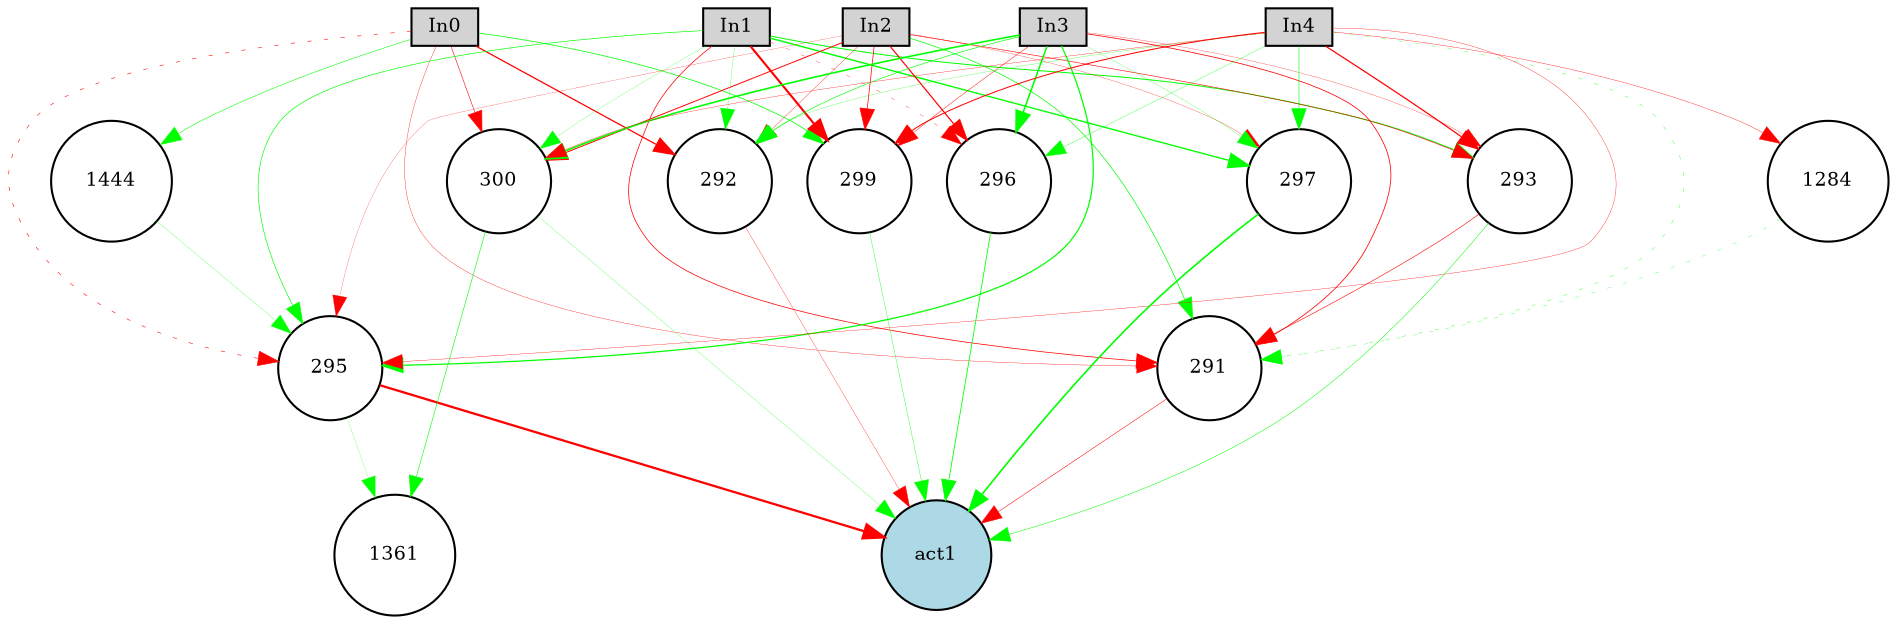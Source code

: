 digraph {
	node [fontsize=9 height=0.2 shape=circle width=0.2]
	In0 [fillcolor=lightgray shape=box style=filled]
	In1 [fillcolor=lightgray shape=box style=filled]
	In2 [fillcolor=lightgray shape=box style=filled]
	In3 [fillcolor=lightgray shape=box style=filled]
	In4 [fillcolor=lightgray shape=box style=filled]
	act1 [fillcolor=lightblue style=filled]
	291 [fillcolor=white style=filled]
	292 [fillcolor=white style=filled]
	293 [fillcolor=white style=filled]
	1444 [fillcolor=white style=filled]
	295 [fillcolor=white style=filled]
	296 [fillcolor=white style=filled]
	297 [fillcolor=white style=filled]
	1284 [fillcolor=white style=filled]
	299 [fillcolor=white style=filled]
	300 [fillcolor=white style=filled]
	In0 -> 291 [color=red penwidth=0.16766363084640418 style=solid]
	In0 -> 292 [color=red penwidth=0.6004359589936346 style=solid]
	In0 -> 295 [color=red penwidth=0.27165066515131275 style=dotted]
	In0 -> 299 [color=green penwidth=0.35931231589681767 style=solid]
	In0 -> 300 [color=red penwidth=0.27166614534253 style=solid]
	In1 -> 291 [color=red penwidth=0.35406075817229465 style=solid]
	In1 -> 292 [color=green penwidth=0.12905566236369398 style=solid]
	In1 -> 293 [color=green penwidth=0.47664907970042414 style=solid]
	In1 -> 295 [color=green penwidth=0.3171371340841126 style=solid]
	In1 -> 296 [color=red penwidth=0.15298755411491094 style=dotted]
	In1 -> 297 [color=green penwidth=0.654419613660575 style=solid]
	In1 -> 299 [color=red penwidth=1.0108418380839275 style=solid]
	In1 -> 300 [color=green penwidth=0.11153938928500179 style=solid]
	In2 -> 291 [color=green penwidth=0.33719935549747804 style=solid]
	In2 -> 292 [color=red penwidth=0.16742995420822632 style=solid]
	In2 -> 293 [color=red penwidth=0.2817993827688928 style=solid]
	In2 -> 295 [color=red penwidth=0.1110682219092853 style=solid]
	In2 -> 296 [color=red penwidth=0.5747495250169294 style=solid]
	In2 -> 297 [color=red penwidth=0.1346555307300426 style=solid]
	In2 -> 299 [color=red penwidth=0.34816016654280857 style=solid]
	In2 -> 300 [color=red penwidth=0.46300722102418734 style=solid]
	In3 -> 291 [color=red penwidth=0.3726258857121587 style=solid]
	In3 -> 292 [color=green penwidth=0.3055566739374583 style=solid]
	In3 -> 293 [color=red penwidth=0.1353937129305783 style=solid]
	In3 -> 295 [color=green penwidth=0.5923069854151729 style=solid]
	In3 -> 296 [color=green penwidth=0.7340217281783447 style=solid]
	In3 -> 297 [color=green penwidth=0.1252913834047836 style=solid]
	In3 -> 299 [color=red penwidth=0.21832274176348848 style=solid]
	In3 -> 300 [color=green penwidth=0.7718714507220553 style=solid]
	In4 -> 291 [color=green penwidth=0.17011203689351612 style=dotted]
	In4 -> 292 [color=green penwidth=0.12853339650209672 style=solid]
	In4 -> 293 [color=red penwidth=0.5909237540613851 style=solid]
	In4 -> 295 [color=red penwidth=0.16490421999406574 style=solid]
	In4 -> 296 [color=green penwidth=0.15957840876609103 style=solid]
	In4 -> 297 [color=green penwidth=0.28305717902393934 style=solid]
	In4 -> 299 [color=red penwidth=0.48035146853401955 style=solid]
	In4 -> 300 [color=red penwidth=0.15817280158910196 style=solid]
	291 -> act1 [color=red penwidth=0.24890598567095695 style=solid]
	292 -> act1 [color=red penwidth=0.15095509049947609 style=solid]
	293 -> act1 [color=green penwidth=0.2453116596608446 style=solid]
	295 -> act1 [color=red penwidth=1.091149682598983 style=solid]
	296 -> act1 [color=green penwidth=0.38935085189588237 style=solid]
	297 -> act1 [color=green penwidth=0.7867927540385369 style=solid]
	299 -> act1 [color=green penwidth=0.1855554864251326 style=solid]
	300 -> act1 [color=green penwidth=0.11808376000549865 style=solid]
	293 -> 291 [color=red penwidth=0.28015773423949397 style=solid]
	In4 -> 1284 [color=red penwidth=0.17609121249463203 style=solid]
	1284 -> 291 [color=green penwidth=0.1327403313323487 style=dotted]
	300 -> 1361 [color=green penwidth=0.2825007317514977 style=solid]
	295 -> 1361 [color=green penwidth=0.10011842367564792 style=solid]
	In0 -> 1444 [color=green penwidth=0.2644565202605118 style=solid]
	1444 -> 295 [color=green penwidth=0.11532954482012295 style=solid]
}
